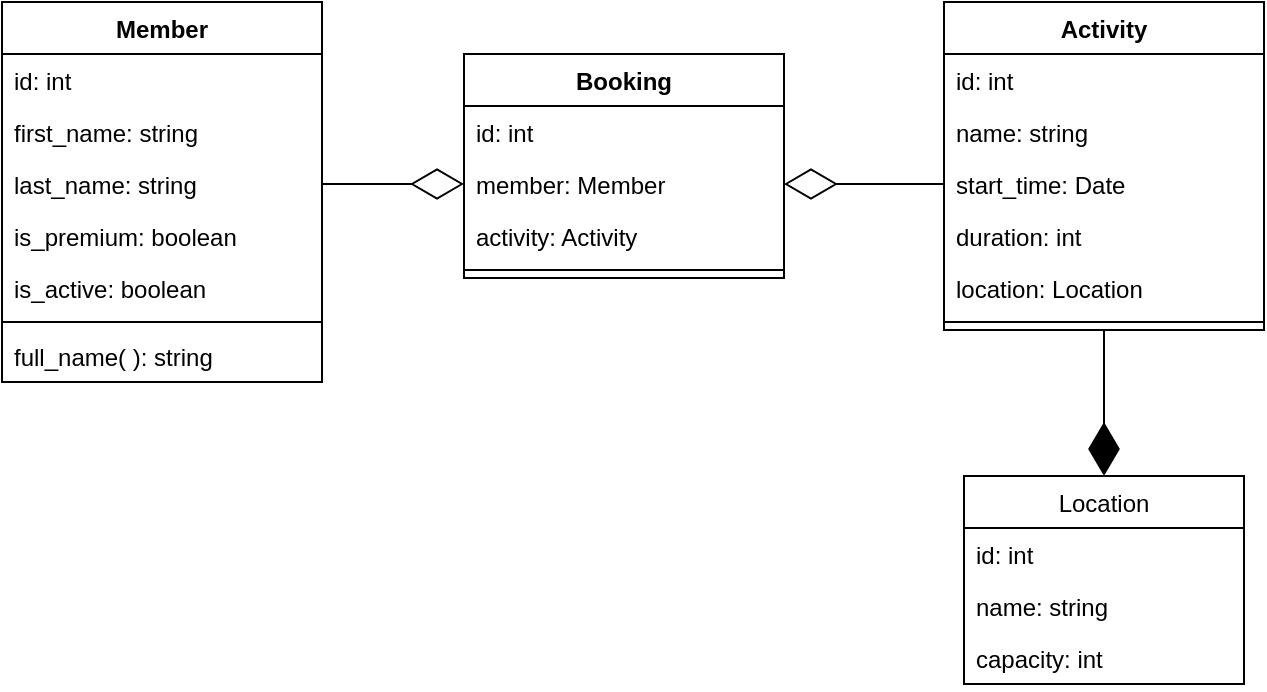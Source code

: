 <mxfile version="14.6.6" type="device"><diagram id="_ehZHiiec26EPC-MCuUp" name="Page-1"><mxGraphModel dx="3335" dy="1186" grid="1" gridSize="10" guides="1" tooltips="1" connect="1" arrows="1" fold="1" page="1" pageScale="1" pageWidth="827" pageHeight="1169" math="0" shadow="0"><root><mxCell id="0"/><mxCell id="1" parent="0"/><mxCell id="0gIBAcGeeugvQxiN3OTM-1" value="Location" style="swimlane;fontStyle=0;childLayout=stackLayout;horizontal=1;startSize=26;fillColor=none;horizontalStack=0;resizeParent=1;resizeParentMax=0;resizeLast=0;collapsible=1;marginBottom=0;" parent="1" vertex="1"><mxGeometry x="531" y="320" width="140" height="104" as="geometry"/></mxCell><mxCell id="SWSi5Ef-s9Z-19xdLAEs-18" value="id: int" style="text;strokeColor=none;fillColor=none;align=left;verticalAlign=top;spacingLeft=4;spacingRight=4;overflow=hidden;rotatable=0;points=[[0,0.5],[1,0.5]];portConstraint=eastwest;" parent="0gIBAcGeeugvQxiN3OTM-1" vertex="1"><mxGeometry y="26" width="140" height="26" as="geometry"/></mxCell><mxCell id="0gIBAcGeeugvQxiN3OTM-2" value="name: string" style="text;strokeColor=none;fillColor=none;align=left;verticalAlign=top;spacingLeft=4;spacingRight=4;overflow=hidden;rotatable=0;points=[[0,0.5],[1,0.5]];portConstraint=eastwest;" parent="0gIBAcGeeugvQxiN3OTM-1" vertex="1"><mxGeometry y="52" width="140" height="26" as="geometry"/></mxCell><mxCell id="0gIBAcGeeugvQxiN3OTM-3" value="capacity: int" style="text;strokeColor=none;fillColor=none;align=left;verticalAlign=top;spacingLeft=4;spacingRight=4;overflow=hidden;rotatable=0;points=[[0,0.5],[1,0.5]];portConstraint=eastwest;" parent="0gIBAcGeeugvQxiN3OTM-1" vertex="1"><mxGeometry y="78" width="140" height="26" as="geometry"/></mxCell><mxCell id="SWSi5Ef-s9Z-19xdLAEs-1" value="Member" style="swimlane;fontStyle=1;align=center;verticalAlign=top;childLayout=stackLayout;horizontal=1;startSize=26;horizontalStack=0;resizeParent=1;resizeParentMax=0;resizeLast=0;collapsible=1;marginBottom=0;" parent="1" vertex="1"><mxGeometry x="50" y="83" width="160" height="190" as="geometry"/></mxCell><mxCell id="SWSi5Ef-s9Z-19xdLAEs-2" value="id: int" style="text;strokeColor=none;fillColor=none;align=left;verticalAlign=top;spacingLeft=4;spacingRight=4;overflow=hidden;rotatable=0;points=[[0,0.5],[1,0.5]];portConstraint=eastwest;" parent="SWSi5Ef-s9Z-19xdLAEs-1" vertex="1"><mxGeometry y="26" width="160" height="26" as="geometry"/></mxCell><mxCell id="SWSi5Ef-s9Z-19xdLAEs-16" value="first_name: string" style="text;strokeColor=none;fillColor=none;align=left;verticalAlign=top;spacingLeft=4;spacingRight=4;overflow=hidden;rotatable=0;points=[[0,0.5],[1,0.5]];portConstraint=eastwest;" parent="SWSi5Ef-s9Z-19xdLAEs-1" vertex="1"><mxGeometry y="52" width="160" height="26" as="geometry"/></mxCell><mxCell id="SWSi5Ef-s9Z-19xdLAEs-5" value="last_name: string" style="text;strokeColor=none;fillColor=none;align=left;verticalAlign=top;spacingLeft=4;spacingRight=4;overflow=hidden;rotatable=0;points=[[0,0.5],[1,0.5]];portConstraint=eastwest;" parent="SWSi5Ef-s9Z-19xdLAEs-1" vertex="1"><mxGeometry y="78" width="160" height="26" as="geometry"/></mxCell><mxCell id="SWSi5Ef-s9Z-19xdLAEs-7" value="is_premium: boolean" style="text;strokeColor=none;fillColor=none;align=left;verticalAlign=top;spacingLeft=4;spacingRight=4;overflow=hidden;rotatable=0;points=[[0,0.5],[1,0.5]];portConstraint=eastwest;" parent="SWSi5Ef-s9Z-19xdLAEs-1" vertex="1"><mxGeometry y="104" width="160" height="26" as="geometry"/></mxCell><mxCell id="SWSi5Ef-s9Z-19xdLAEs-8" value="is_active: boolean" style="text;strokeColor=none;fillColor=none;align=left;verticalAlign=top;spacingLeft=4;spacingRight=4;overflow=hidden;rotatable=0;points=[[0,0.5],[1,0.5]];portConstraint=eastwest;" parent="SWSi5Ef-s9Z-19xdLAEs-1" vertex="1"><mxGeometry y="130" width="160" height="26" as="geometry"/></mxCell><mxCell id="SWSi5Ef-s9Z-19xdLAEs-3" value="" style="line;strokeWidth=1;fillColor=none;align=left;verticalAlign=middle;spacingTop=-1;spacingLeft=3;spacingRight=3;rotatable=0;labelPosition=right;points=[];portConstraint=eastwest;" parent="SWSi5Ef-s9Z-19xdLAEs-1" vertex="1"><mxGeometry y="156" width="160" height="8" as="geometry"/></mxCell><mxCell id="SWSi5Ef-s9Z-19xdLAEs-4" value="full_name( ): string" style="text;strokeColor=none;fillColor=none;align=left;verticalAlign=top;spacingLeft=4;spacingRight=4;overflow=hidden;rotatable=0;points=[[0,0.5],[1,0.5]];portConstraint=eastwest;" parent="SWSi5Ef-s9Z-19xdLAEs-1" vertex="1"><mxGeometry y="164" width="160" height="26" as="geometry"/></mxCell><mxCell id="SWSi5Ef-s9Z-19xdLAEs-9" value="Activity" style="swimlane;fontStyle=1;align=center;verticalAlign=top;childLayout=stackLayout;horizontal=1;startSize=26;horizontalStack=0;resizeParent=1;resizeParentMax=0;resizeLast=0;collapsible=1;marginBottom=0;" parent="1" vertex="1"><mxGeometry x="521" y="83" width="160" height="164" as="geometry"/></mxCell><mxCell id="SWSi5Ef-s9Z-19xdLAEs-17" value="id: int" style="text;strokeColor=none;fillColor=none;align=left;verticalAlign=top;spacingLeft=4;spacingRight=4;overflow=hidden;rotatable=0;points=[[0,0.5],[1,0.5]];portConstraint=eastwest;" parent="SWSi5Ef-s9Z-19xdLAEs-9" vertex="1"><mxGeometry y="26" width="160" height="26" as="geometry"/></mxCell><mxCell id="SWSi5Ef-s9Z-19xdLAEs-10" value="name: string" style="text;strokeColor=none;fillColor=none;align=left;verticalAlign=top;spacingLeft=4;spacingRight=4;overflow=hidden;rotatable=0;points=[[0,0.5],[1,0.5]];portConstraint=eastwest;" parent="SWSi5Ef-s9Z-19xdLAEs-9" vertex="1"><mxGeometry y="52" width="160" height="26" as="geometry"/></mxCell><mxCell id="SWSi5Ef-s9Z-19xdLAEs-13" value="start_time: Date" style="text;strokeColor=none;fillColor=none;align=left;verticalAlign=top;spacingLeft=4;spacingRight=4;overflow=hidden;rotatable=0;points=[[0,0.5],[1,0.5]];portConstraint=eastwest;" parent="SWSi5Ef-s9Z-19xdLAEs-9" vertex="1"><mxGeometry y="78" width="160" height="26" as="geometry"/></mxCell><mxCell id="SWSi5Ef-s9Z-19xdLAEs-14" value="duration: int" style="text;strokeColor=none;fillColor=none;align=left;verticalAlign=top;spacingLeft=4;spacingRight=4;overflow=hidden;rotatable=0;points=[[0,0.5],[1,0.5]];portConstraint=eastwest;" parent="SWSi5Ef-s9Z-19xdLAEs-9" vertex="1"><mxGeometry y="104" width="160" height="26" as="geometry"/></mxCell><mxCell id="SWSi5Ef-s9Z-19xdLAEs-15" value="location: Location" style="text;strokeColor=none;fillColor=none;align=left;verticalAlign=top;spacingLeft=4;spacingRight=4;overflow=hidden;rotatable=0;points=[[0,0.5],[1,0.5]];portConstraint=eastwest;" parent="SWSi5Ef-s9Z-19xdLAEs-9" vertex="1"><mxGeometry y="130" width="160" height="26" as="geometry"/></mxCell><mxCell id="SWSi5Ef-s9Z-19xdLAEs-11" value="" style="line;strokeWidth=1;fillColor=none;align=left;verticalAlign=middle;spacingTop=-1;spacingLeft=3;spacingRight=3;rotatable=0;labelPosition=right;points=[];portConstraint=eastwest;" parent="SWSi5Ef-s9Z-19xdLAEs-9" vertex="1"><mxGeometry y="156" width="160" height="8" as="geometry"/></mxCell><mxCell id="SWSi5Ef-s9Z-19xdLAEs-19" value="Booking" style="swimlane;fontStyle=1;align=center;verticalAlign=top;childLayout=stackLayout;horizontal=1;startSize=26;horizontalStack=0;resizeParent=1;resizeParentMax=0;resizeLast=0;collapsible=1;marginBottom=0;" parent="1" vertex="1"><mxGeometry x="281" y="109" width="160" height="112" as="geometry"/></mxCell><mxCell id="SWSi5Ef-s9Z-19xdLAEs-20" value="id: int" style="text;strokeColor=none;fillColor=none;align=left;verticalAlign=top;spacingLeft=4;spacingRight=4;overflow=hidden;rotatable=0;points=[[0,0.5],[1,0.5]];portConstraint=eastwest;" parent="SWSi5Ef-s9Z-19xdLAEs-19" vertex="1"><mxGeometry y="26" width="160" height="26" as="geometry"/></mxCell><mxCell id="SWSi5Ef-s9Z-19xdLAEs-21" value="member: Member" style="text;strokeColor=none;fillColor=none;align=left;verticalAlign=top;spacingLeft=4;spacingRight=4;overflow=hidden;rotatable=0;points=[[0,0.5],[1,0.5]];portConstraint=eastwest;" parent="SWSi5Ef-s9Z-19xdLAEs-19" vertex="1"><mxGeometry y="52" width="160" height="26" as="geometry"/></mxCell><mxCell id="SWSi5Ef-s9Z-19xdLAEs-22" value="activity: Activity" style="text;strokeColor=none;fillColor=none;align=left;verticalAlign=top;spacingLeft=4;spacingRight=4;overflow=hidden;rotatable=0;points=[[0,0.5],[1,0.5]];portConstraint=eastwest;" parent="SWSi5Ef-s9Z-19xdLAEs-19" vertex="1"><mxGeometry y="78" width="160" height="26" as="geometry"/></mxCell><mxCell id="SWSi5Ef-s9Z-19xdLAEs-25" value="" style="line;strokeWidth=1;fillColor=none;align=left;verticalAlign=middle;spacingTop=-1;spacingLeft=3;spacingRight=3;rotatable=0;labelPosition=right;points=[];portConstraint=eastwest;" parent="SWSi5Ef-s9Z-19xdLAEs-19" vertex="1"><mxGeometry y="104" width="160" height="8" as="geometry"/></mxCell><mxCell id="SWSi5Ef-s9Z-19xdLAEs-26" value="" style="endArrow=diamondThin;endFill=0;endSize=24;html=1;exitX=1;exitY=0.5;exitDx=0;exitDy=0;entryX=0;entryY=0.5;entryDx=0;entryDy=0;" parent="1" source="SWSi5Ef-s9Z-19xdLAEs-5" target="SWSi5Ef-s9Z-19xdLAEs-21" edge="1"><mxGeometry width="160" relative="1" as="geometry"><mxPoint x="230" y="300" as="sourcePoint"/><mxPoint x="390" y="300" as="targetPoint"/></mxGeometry></mxCell><mxCell id="SWSi5Ef-s9Z-19xdLAEs-27" value="" style="endArrow=diamondThin;endFill=0;endSize=24;html=1;entryX=1;entryY=0.5;entryDx=0;entryDy=0;exitX=0;exitY=0.5;exitDx=0;exitDy=0;" parent="1" source="SWSi5Ef-s9Z-19xdLAEs-13" target="SWSi5Ef-s9Z-19xdLAEs-21" edge="1"><mxGeometry width="160" relative="1" as="geometry"><mxPoint x="440" y="290" as="sourcePoint"/><mxPoint x="600" y="290" as="targetPoint"/></mxGeometry></mxCell><mxCell id="SWSi5Ef-s9Z-19xdLAEs-29" value="" style="endArrow=diamondThin;endFill=1;endSize=24;html=1;entryX=0.5;entryY=0;entryDx=0;entryDy=0;exitX=0.5;exitY=1;exitDx=0;exitDy=0;" parent="1" source="SWSi5Ef-s9Z-19xdLAEs-9" target="0gIBAcGeeugvQxiN3OTM-1" edge="1"><mxGeometry width="160" relative="1" as="geometry"><mxPoint x="331" y="260" as="sourcePoint"/><mxPoint x="491" y="260" as="targetPoint"/></mxGeometry></mxCell></root></mxGraphModel></diagram></mxfile>